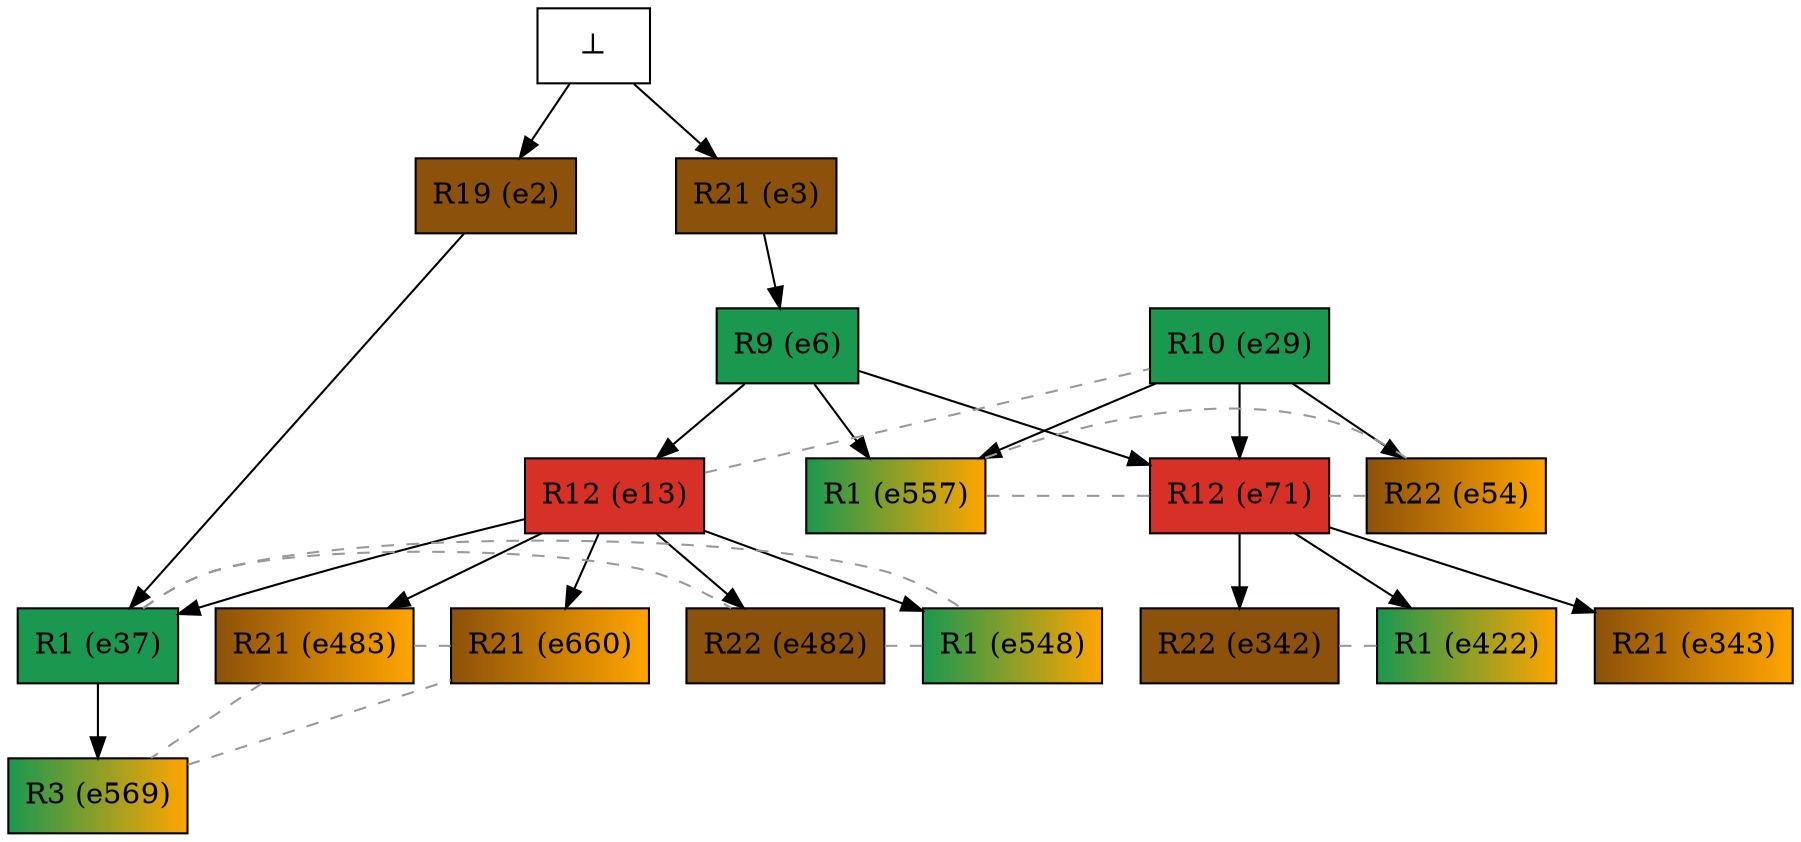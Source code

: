 digraph test {
  e3 -> e6;
  e6 -> e13;
  e2 -> e37;
  e13 -> e37;
  e29 -> e54;
  e6 -> e71;
  e29 -> e71;
  e71 -> e342;
  e71 -> e343;
  e71 -> e422;
  e13 -> e482;
  e13 -> e483;
  e13 -> e548;
  e6 -> e557;
  e29 -> e557;
  e37 -> e569;
  e13 -> e660;
  e0 -> e2;
  e0 -> e3;

//conflicts
  e13 -> e29 [arrowhead=none color=gray60 style=dashed constraint=false];
  e37 -> e482 [arrowhead=none color=gray60 style=dashed constraint=false];
  e37 -> e548 [arrowhead=none color=gray60 style=dashed constraint=false];
  e54 -> e71 [arrowhead=none color=gray60 style=dashed constraint=false];
  e54 -> e557 [arrowhead=none color=gray60 style=dashed constraint=false];
  e71 -> e557 [arrowhead=none color=gray60 style=dashed constraint=false];
  e342 -> e422 [arrowhead=none color=gray60 style=dashed constraint=false];
  e482 -> e548 [arrowhead=none color=gray60 style=dashed constraint=false];
  e483 -> e569 [arrowhead=none color=gray60 style=dashed constraint=false];
  e483 -> e660 [arrowhead=none color=gray60 style=dashed constraint=false];
  e569 -> e660 [arrowhead=none color=gray60 style=dashed constraint=false];

  e2 [color="black" fillcolor="#8c510a:#8c510a" label="R19 (e2)" shape=box style=filled];
  e3 [color="black" fillcolor="#8c510a:#8c510a" label="R21 (e3)" shape=box style=filled];
  e6 [color="black" fillcolor="#1a9850:#1a9850" label="R9 (e6)" shape=box style=filled];
  e13 [color="black" fillcolor="#d73027:#d73027" label="R12 (e13)" shape=box style=filled];
  e29 [color="black" fillcolor="#1a9850:#1a9850" label="R10 (e29)" shape=box style=filled];
  e37 [color="black" fillcolor="#1a9850:#1a9850" label="R1 (e37)" shape=box style=filled];
  e54 [color="black" fillcolor="#8c510a:orange" label="R22 (e54)" shape=box style=filled];
  e71 [color="black" fillcolor="#d73027:#d73027" label="R12 (e71)" shape=box style=filled];
  e342 [color="black" fillcolor="#8c510a:#8c510a" label="R22 (e342)" shape=box style=filled];
  e343 [color="black" fillcolor="#8c510a:orange" label="R21 (e343)" shape=box style=filled];
  e422 [color="black" fillcolor="#1a9850:orange" label="R1 (e422)" shape=box style=filled];
  e482 [color="black" fillcolor="#8c510a:#8c510a" label="R22 (e482)" shape=box style=filled];
  e483 [color="black" fillcolor="#8c510a:orange" label="R21 (e483)" shape=box style=filled];
  e548 [color="black" fillcolor="#1a9850:orange" label="R1 (e548)" shape=box style=filled];
  e557 [color="black" fillcolor="#1a9850:orange" label="R1 (e557)" shape=box style=filled];
  e569 [color="black" fillcolor="#1a9850:orange" label="R3 (e569)" shape=box style=filled];
  e660 [color="black" fillcolor="#8c510a:orange" label="R21 (e660)" shape=box style=filled];
  e0 [fillcolor="white" label="⊥" shape=box style=filled];
}
